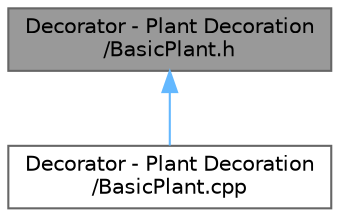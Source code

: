 digraph "Decorator - Plant Decoration/BasicPlant.h"
{
 // INTERACTIVE_SVG=YES
 // LATEX_PDF_SIZE
  bgcolor="transparent";
  edge [fontname=Helvetica,fontsize=10,labelfontname=Helvetica,labelfontsize=10];
  node [fontname=Helvetica,fontsize=10,shape=box,height=0.2,width=0.4];
  Node1 [id="Node000001",label="Decorator - Plant Decoration\l/BasicPlant.h",height=0.2,width=0.4,color="gray40", fillcolor="grey60", style="filled", fontcolor="black",tooltip="Header file for the BasicPlant concrete component class."];
  Node1 -> Node2 [id="edge1_Node000001_Node000002",dir="back",color="steelblue1",style="solid",tooltip=" "];
  Node2 [id="Node000002",label="Decorator - Plant Decoration\l/BasicPlant.cpp",height=0.2,width=0.4,color="grey40", fillcolor="white", style="filled",URL="$_basic_plant_8cpp.html",tooltip=" "];
}
